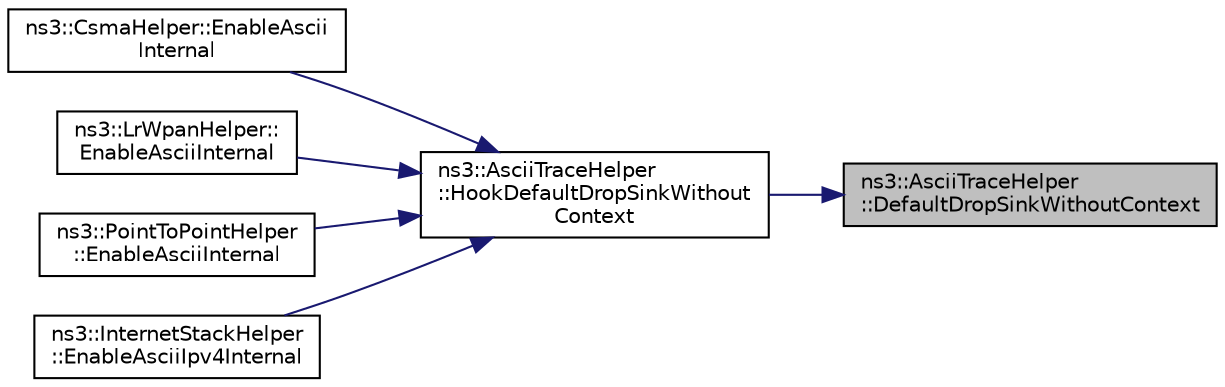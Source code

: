 digraph "ns3::AsciiTraceHelper::DefaultDropSinkWithoutContext"
{
 // LATEX_PDF_SIZE
  edge [fontname="Helvetica",fontsize="10",labelfontname="Helvetica",labelfontsize="10"];
  node [fontname="Helvetica",fontsize="10",shape=record];
  rankdir="RL";
  Node1 [label="ns3::AsciiTraceHelper\l::DefaultDropSinkWithoutContext",height=0.2,width=0.4,color="black", fillcolor="grey75", style="filled", fontcolor="black",tooltip="Basic Drop default trace sink."];
  Node1 -> Node2 [dir="back",color="midnightblue",fontsize="10",style="solid",fontname="Helvetica"];
  Node2 [label="ns3::AsciiTraceHelper\l::HookDefaultDropSinkWithout\lContext",height=0.2,width=0.4,color="black", fillcolor="white", style="filled",URL="$classns3_1_1_ascii_trace_helper.html#a09c35d037a79878dfe7bbaee711196e2",tooltip="Hook a trace source to the default drop operation trace sink that does not accept nor log a trace con..."];
  Node2 -> Node3 [dir="back",color="midnightblue",fontsize="10",style="solid",fontname="Helvetica"];
  Node3 [label="ns3::CsmaHelper::EnableAscii\lInternal",height=0.2,width=0.4,color="black", fillcolor="white", style="filled",URL="$classns3_1_1_csma_helper.html#af2eac110641882febd39247258efda54",tooltip="Enable ascii trace output on the indicated net device."];
  Node2 -> Node4 [dir="back",color="midnightblue",fontsize="10",style="solid",fontname="Helvetica"];
  Node4 [label="ns3::LrWpanHelper::\lEnableAsciiInternal",height=0.2,width=0.4,color="black", fillcolor="white", style="filled",URL="$classns3_1_1_lr_wpan_helper.html#a0accf3ecc8c464cde332c92dca565c05",tooltip="Enable ascii trace output on the indicated net device."];
  Node2 -> Node5 [dir="back",color="midnightblue",fontsize="10",style="solid",fontname="Helvetica"];
  Node5 [label="ns3::PointToPointHelper\l::EnableAsciiInternal",height=0.2,width=0.4,color="black", fillcolor="white", style="filled",URL="$classns3_1_1_point_to_point_helper.html#a500491e31095208060544b015d1112d5",tooltip="Enable ascii trace output on the indicated net device."];
  Node2 -> Node6 [dir="back",color="midnightblue",fontsize="10",style="solid",fontname="Helvetica"];
  Node6 [label="ns3::InternetStackHelper\l::EnableAsciiIpv4Internal",height=0.2,width=0.4,color="black", fillcolor="white", style="filled",URL="$classns3_1_1_internet_stack_helper.html#ab09a45882051edfc4881fc751ccbdd48",tooltip="Enable ascii trace output on the indicated Ipv4 and interface pair."];
}
